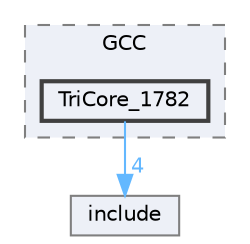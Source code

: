digraph "D:/Projects/Raspberrypi_pico/pico_freertos_final/freertos_pico2/pico_freertos/FreeRTOS-Kernel/portable/GCC/TriCore_1782"
{
 // LATEX_PDF_SIZE
  bgcolor="transparent";
  edge [fontname=Helvetica,fontsize=10,labelfontname=Helvetica,labelfontsize=10];
  node [fontname=Helvetica,fontsize=10,shape=box,height=0.2,width=0.4];
  compound=true
  subgraph clusterdir_d47f747b1f9f69e8b995df24b56b1471 {
    graph [ bgcolor="#edf0f7", pencolor="grey50", label="GCC", fontname=Helvetica,fontsize=10 style="filled,dashed", URL="dir_d47f747b1f9f69e8b995df24b56b1471.html",tooltip=""]
  dir_12787c6ea5e0763d49ec7dee47cc0783 [label="TriCore_1782", fillcolor="#edf0f7", color="grey25", style="filled,bold", URL="dir_12787c6ea5e0763d49ec7dee47cc0783.html",tooltip=""];
  }
  dir_c69ece34c3f150cb2c6f1098178b172a [label="include", fillcolor="#edf0f7", color="grey50", style="filled", URL="dir_c69ece34c3f150cb2c6f1098178b172a.html",tooltip=""];
  dir_12787c6ea5e0763d49ec7dee47cc0783->dir_c69ece34c3f150cb2c6f1098178b172a [headlabel="4", labeldistance=1.5 headhref="dir_000247_000125.html" href="dir_000247_000125.html" color="steelblue1" fontcolor="steelblue1"];
}
